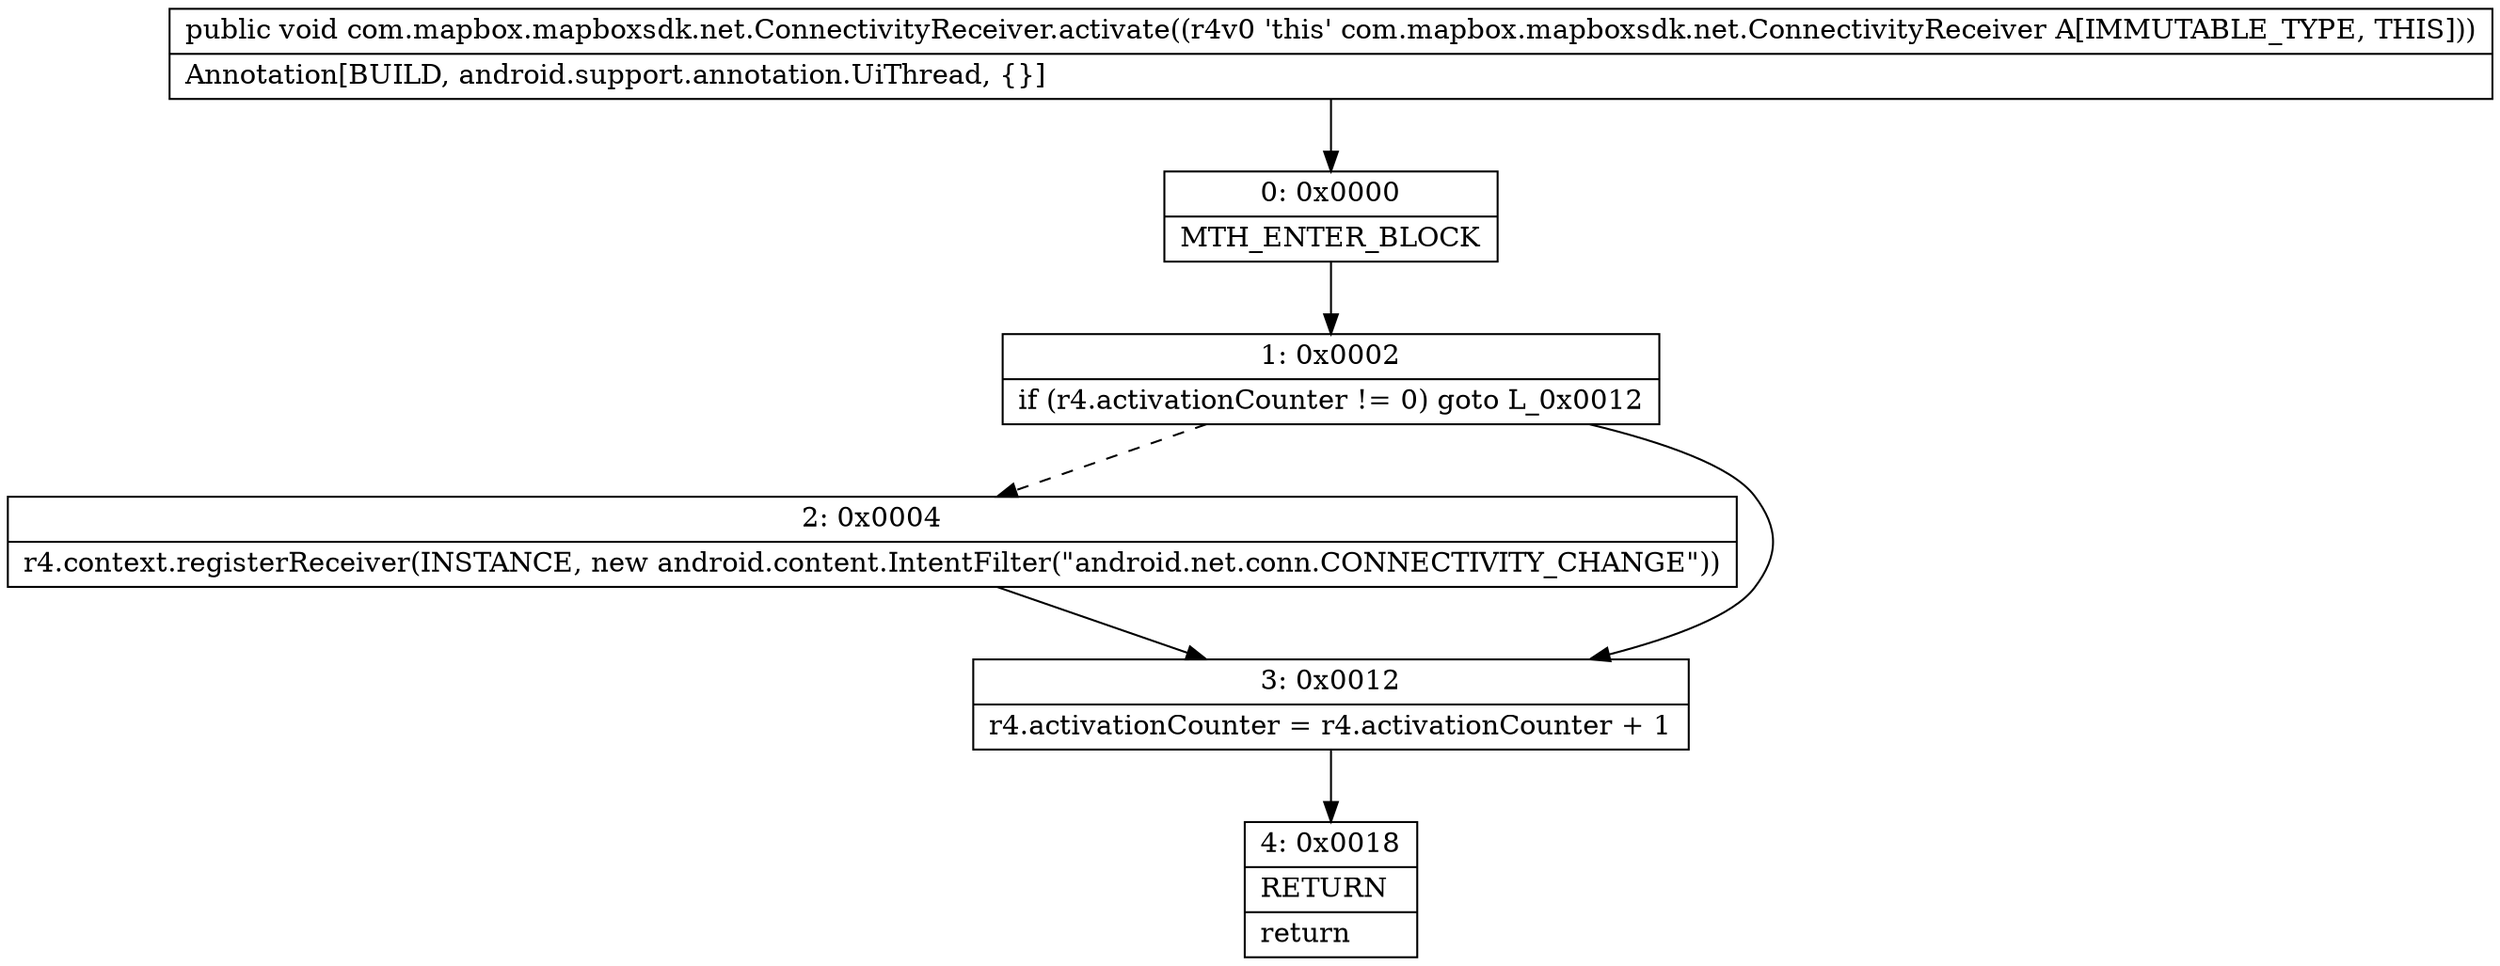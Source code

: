 digraph "CFG forcom.mapbox.mapboxsdk.net.ConnectivityReceiver.activate()V" {
Node_0 [shape=record,label="{0\:\ 0x0000|MTH_ENTER_BLOCK\l}"];
Node_1 [shape=record,label="{1\:\ 0x0002|if (r4.activationCounter != 0) goto L_0x0012\l}"];
Node_2 [shape=record,label="{2\:\ 0x0004|r4.context.registerReceiver(INSTANCE, new android.content.IntentFilter(\"android.net.conn.CONNECTIVITY_CHANGE\"))\l}"];
Node_3 [shape=record,label="{3\:\ 0x0012|r4.activationCounter = r4.activationCounter + 1\l}"];
Node_4 [shape=record,label="{4\:\ 0x0018|RETURN\l|return\l}"];
MethodNode[shape=record,label="{public void com.mapbox.mapboxsdk.net.ConnectivityReceiver.activate((r4v0 'this' com.mapbox.mapboxsdk.net.ConnectivityReceiver A[IMMUTABLE_TYPE, THIS]))  | Annotation[BUILD, android.support.annotation.UiThread, \{\}]\l}"];
MethodNode -> Node_0;
Node_0 -> Node_1;
Node_1 -> Node_2[style=dashed];
Node_1 -> Node_3;
Node_2 -> Node_3;
Node_3 -> Node_4;
}

